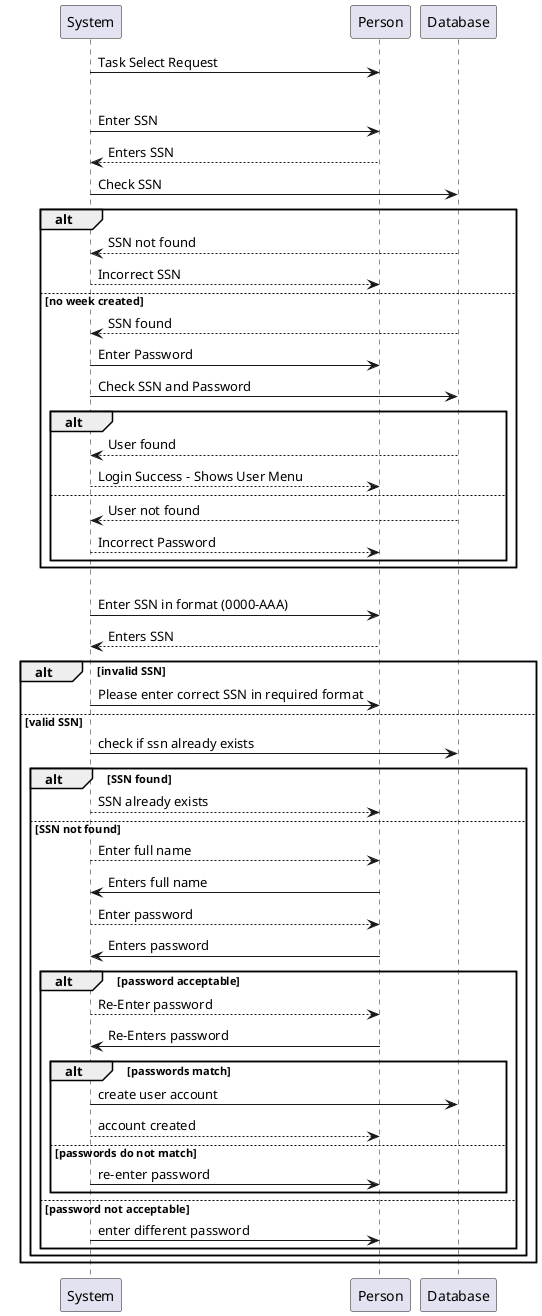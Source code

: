 @startuml
'https://plantuml.com/sequence-diagram

'autonumber

System -> Person: Task Select Request

alt 1. Login
System -> Person: Enter SSN
Person --> System: Enters SSN
System -> Database: Check SSN
    alt
        Database --> System: SSN not found
        System --> Person: Incorrect SSN
    else no week created
        Database --> System: SSN found
        System -> Person: Enter Password
        System -> Database: Check SSN and Password

        alt
            Database --> System: User found
            System -->Person:Login Success - Shows User Menu
        else
            Database --> System: User not found
            System -->Person: Incorrect Password
        end

    end

else 2. Signup
System -> Person: Enter SSN in format (0000-AAA)
Person --> System: Enters SSN
    alt invalid SSN
        System -> Person:Please enter correct SSN in required format
    else valid SSN
        System->Database:check if ssn already exists
        alt SSN found
            System-->Person:SSN already exists
        else SSN not found
            System-->Person:Enter full name
            Person -> System: Enters full name
            System-->Person:Enter password
            Person -> System: Enters password
            alt password acceptable
                System-->Person:Re-Enter password
                Person -> System: Re-Enters password
                alt passwords match
                    System->Database:create user account
                    System-->Person: account created
                else passwords do not match
                    System->Person:re-enter password
                end
            else password not acceptable
                System->Person:enter different password
            end

    end



end

@enduml
